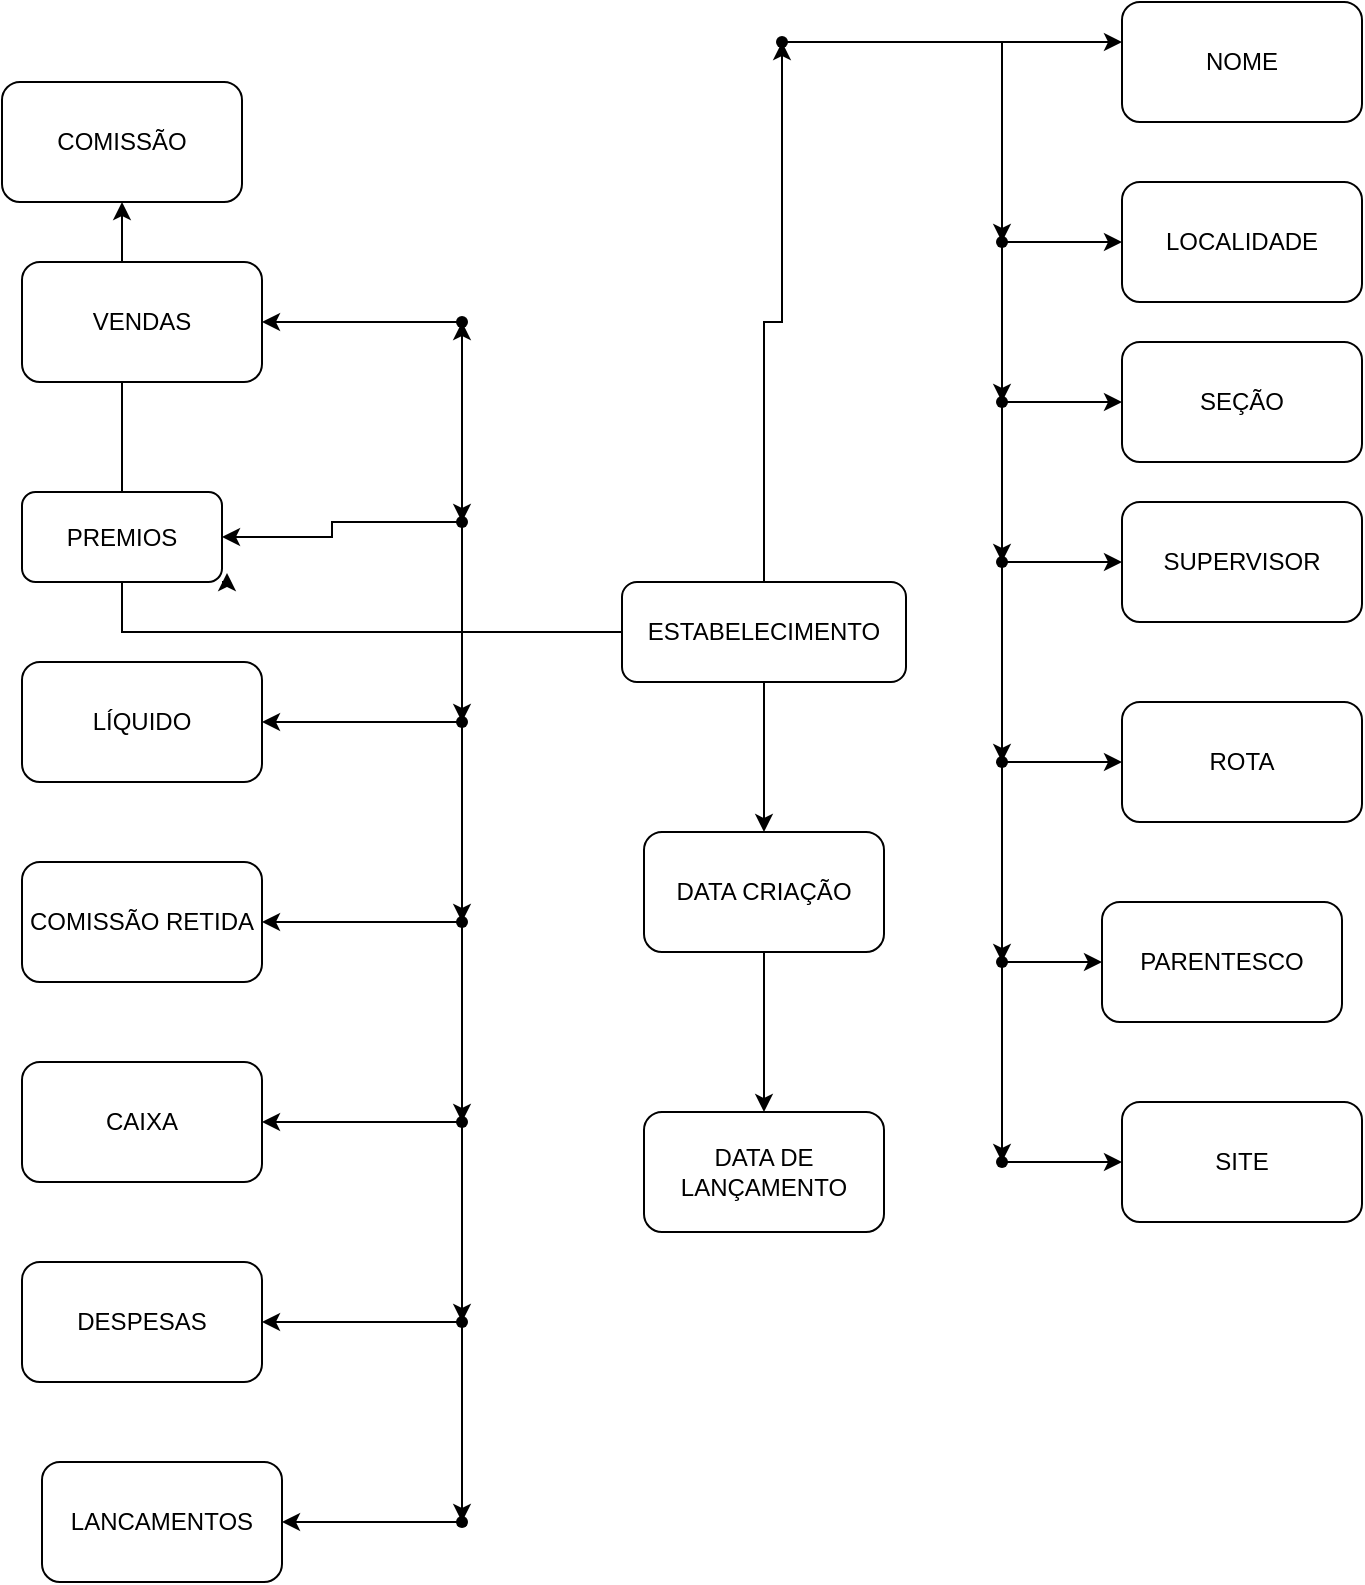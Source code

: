 <mxfile version="22.0.6" type="github">
  <diagram name="Page-1" id="33LelXMQsiBOT--Ejj8A">
    <mxGraphModel dx="2537" dy="908" grid="1" gridSize="10" guides="1" tooltips="1" connect="1" arrows="1" fold="1" page="1" pageScale="1" pageWidth="850" pageHeight="1100" math="0" shadow="0">
      <root>
        <mxCell id="0" />
        <mxCell id="1" parent="0" />
        <mxCell id="8jGEWtBU2MvVBGvPvaZF-19" value="" style="edgeStyle=orthogonalEdgeStyle;rounded=0;orthogonalLoop=1;jettySize=auto;html=1;" edge="1" parent="1" source="8jGEWtBU2MvVBGvPvaZF-1" target="8jGEWtBU2MvVBGvPvaZF-18">
          <mxGeometry relative="1" as="geometry" />
        </mxCell>
        <mxCell id="8jGEWtBU2MvVBGvPvaZF-47" value="" style="edgeStyle=orthogonalEdgeStyle;rounded=0;orthogonalLoop=1;jettySize=auto;html=1;" edge="1" parent="1" source="8jGEWtBU2MvVBGvPvaZF-1" target="8jGEWtBU2MvVBGvPvaZF-46">
          <mxGeometry relative="1" as="geometry" />
        </mxCell>
        <mxCell id="8jGEWtBU2MvVBGvPvaZF-88" value="" style="edgeStyle=orthogonalEdgeStyle;rounded=0;orthogonalLoop=1;jettySize=auto;html=1;" edge="1" parent="1" source="8jGEWtBU2MvVBGvPvaZF-1" target="8jGEWtBU2MvVBGvPvaZF-87">
          <mxGeometry relative="1" as="geometry" />
        </mxCell>
        <mxCell id="8jGEWtBU2MvVBGvPvaZF-90" value="" style="edgeStyle=orthogonalEdgeStyle;rounded=0;orthogonalLoop=1;jettySize=auto;html=1;" edge="1" parent="1" source="8jGEWtBU2MvVBGvPvaZF-1" target="8jGEWtBU2MvVBGvPvaZF-89">
          <mxGeometry relative="1" as="geometry" />
        </mxCell>
        <mxCell id="8jGEWtBU2MvVBGvPvaZF-1" value="ESTABELECIMENTO" style="rounded=1;whiteSpace=wrap;html=1;" vertex="1" parent="1">
          <mxGeometry x="200" y="320" width="142" height="50" as="geometry" />
        </mxCell>
        <mxCell id="8jGEWtBU2MvVBGvPvaZF-21" value="" style="edgeStyle=orthogonalEdgeStyle;rounded=0;orthogonalLoop=1;jettySize=auto;html=1;" edge="1" parent="1" source="8jGEWtBU2MvVBGvPvaZF-18" target="8jGEWtBU2MvVBGvPvaZF-20">
          <mxGeometry relative="1" as="geometry" />
        </mxCell>
        <mxCell id="8jGEWtBU2MvVBGvPvaZF-25" value="" style="edgeStyle=orthogonalEdgeStyle;rounded=0;orthogonalLoop=1;jettySize=auto;html=1;" edge="1" parent="1" source="8jGEWtBU2MvVBGvPvaZF-18" target="8jGEWtBU2MvVBGvPvaZF-24">
          <mxGeometry relative="1" as="geometry">
            <Array as="points">
              <mxPoint x="380" y="50" />
              <mxPoint x="380" y="50" />
            </Array>
          </mxGeometry>
        </mxCell>
        <mxCell id="8jGEWtBU2MvVBGvPvaZF-18" value="" style="shape=waypoint;sketch=0;size=6;pointerEvents=1;points=[];fillColor=default;resizable=0;rotatable=0;perimeter=centerPerimeter;snapToPoint=1;rounded=1;" vertex="1" parent="1">
          <mxGeometry x="270" y="40" width="20" height="20" as="geometry" />
        </mxCell>
        <mxCell id="8jGEWtBU2MvVBGvPvaZF-23" value="" style="edgeStyle=orthogonalEdgeStyle;rounded=0;orthogonalLoop=1;jettySize=auto;html=1;" edge="1" parent="1" source="8jGEWtBU2MvVBGvPvaZF-20" target="8jGEWtBU2MvVBGvPvaZF-22">
          <mxGeometry relative="1" as="geometry" />
        </mxCell>
        <mxCell id="8jGEWtBU2MvVBGvPvaZF-27" value="" style="edgeStyle=orthogonalEdgeStyle;rounded=0;orthogonalLoop=1;jettySize=auto;html=1;" edge="1" parent="1" source="8jGEWtBU2MvVBGvPvaZF-20" target="8jGEWtBU2MvVBGvPvaZF-26">
          <mxGeometry relative="1" as="geometry" />
        </mxCell>
        <mxCell id="8jGEWtBU2MvVBGvPvaZF-20" value="" style="shape=waypoint;sketch=0;size=6;pointerEvents=1;points=[];fillColor=default;resizable=0;rotatable=0;perimeter=centerPerimeter;snapToPoint=1;rounded=1;" vertex="1" parent="1">
          <mxGeometry x="380" y="140" width="20" height="20" as="geometry" />
        </mxCell>
        <mxCell id="8jGEWtBU2MvVBGvPvaZF-29" value="" style="edgeStyle=orthogonalEdgeStyle;rounded=0;orthogonalLoop=1;jettySize=auto;html=1;" edge="1" parent="1" source="8jGEWtBU2MvVBGvPvaZF-22" target="8jGEWtBU2MvVBGvPvaZF-28">
          <mxGeometry relative="1" as="geometry" />
        </mxCell>
        <mxCell id="8jGEWtBU2MvVBGvPvaZF-31" value="" style="edgeStyle=orthogonalEdgeStyle;rounded=0;orthogonalLoop=1;jettySize=auto;html=1;" edge="1" parent="1" source="8jGEWtBU2MvVBGvPvaZF-22" target="8jGEWtBU2MvVBGvPvaZF-30">
          <mxGeometry relative="1" as="geometry" />
        </mxCell>
        <mxCell id="8jGEWtBU2MvVBGvPvaZF-22" value="" style="shape=waypoint;sketch=0;size=6;pointerEvents=1;points=[];fillColor=default;resizable=0;rotatable=0;perimeter=centerPerimeter;snapToPoint=1;rounded=1;" vertex="1" parent="1">
          <mxGeometry x="380" y="220" width="20" height="20" as="geometry" />
        </mxCell>
        <mxCell id="8jGEWtBU2MvVBGvPvaZF-24" value="NOME" style="whiteSpace=wrap;html=1;sketch=0;rounded=1;" vertex="1" parent="1">
          <mxGeometry x="450" y="30" width="120" height="60" as="geometry" />
        </mxCell>
        <mxCell id="8jGEWtBU2MvVBGvPvaZF-26" value="LOCALIDADE" style="whiteSpace=wrap;html=1;sketch=0;rounded=1;" vertex="1" parent="1">
          <mxGeometry x="450" y="120" width="120" height="60" as="geometry" />
        </mxCell>
        <mxCell id="8jGEWtBU2MvVBGvPvaZF-28" value="SEÇÃO" style="whiteSpace=wrap;html=1;sketch=0;rounded=1;" vertex="1" parent="1">
          <mxGeometry x="450" y="200" width="120" height="60" as="geometry" />
        </mxCell>
        <mxCell id="8jGEWtBU2MvVBGvPvaZF-33" value="" style="edgeStyle=orthogonalEdgeStyle;rounded=0;orthogonalLoop=1;jettySize=auto;html=1;" edge="1" parent="1" source="8jGEWtBU2MvVBGvPvaZF-30" target="8jGEWtBU2MvVBGvPvaZF-32">
          <mxGeometry relative="1" as="geometry" />
        </mxCell>
        <mxCell id="8jGEWtBU2MvVBGvPvaZF-39" value="" style="edgeStyle=orthogonalEdgeStyle;rounded=0;orthogonalLoop=1;jettySize=auto;html=1;" edge="1" parent="1" source="8jGEWtBU2MvVBGvPvaZF-30" target="8jGEWtBU2MvVBGvPvaZF-38">
          <mxGeometry relative="1" as="geometry" />
        </mxCell>
        <mxCell id="8jGEWtBU2MvVBGvPvaZF-30" value="" style="shape=waypoint;sketch=0;size=6;pointerEvents=1;points=[];fillColor=default;resizable=0;rotatable=0;perimeter=centerPerimeter;snapToPoint=1;rounded=1;" vertex="1" parent="1">
          <mxGeometry x="380" y="300" width="20" height="20" as="geometry" />
        </mxCell>
        <mxCell id="8jGEWtBU2MvVBGvPvaZF-32" value="SUPERVISOR" style="whiteSpace=wrap;html=1;sketch=0;rounded=1;" vertex="1" parent="1">
          <mxGeometry x="450" y="280" width="120" height="60" as="geometry" />
        </mxCell>
        <mxCell id="8jGEWtBU2MvVBGvPvaZF-41" value="" style="edgeStyle=orthogonalEdgeStyle;rounded=0;orthogonalLoop=1;jettySize=auto;html=1;" edge="1" parent="1" source="8jGEWtBU2MvVBGvPvaZF-38" target="8jGEWtBU2MvVBGvPvaZF-40">
          <mxGeometry relative="1" as="geometry" />
        </mxCell>
        <mxCell id="8jGEWtBU2MvVBGvPvaZF-43" value="" style="edgeStyle=orthogonalEdgeStyle;rounded=0;orthogonalLoop=1;jettySize=auto;html=1;" edge="1" parent="1" source="8jGEWtBU2MvVBGvPvaZF-38" target="8jGEWtBU2MvVBGvPvaZF-42">
          <mxGeometry relative="1" as="geometry" />
        </mxCell>
        <mxCell id="8jGEWtBU2MvVBGvPvaZF-38" value="" style="shape=waypoint;sketch=0;size=6;pointerEvents=1;points=[];fillColor=default;resizable=0;rotatable=0;perimeter=centerPerimeter;snapToPoint=1;rounded=1;" vertex="1" parent="1">
          <mxGeometry x="380" y="400" width="20" height="20" as="geometry" />
        </mxCell>
        <mxCell id="8jGEWtBU2MvVBGvPvaZF-45" value="" style="edgeStyle=orthogonalEdgeStyle;rounded=0;orthogonalLoop=1;jettySize=auto;html=1;" edge="1" parent="1" source="8jGEWtBU2MvVBGvPvaZF-40" target="8jGEWtBU2MvVBGvPvaZF-44">
          <mxGeometry relative="1" as="geometry" />
        </mxCell>
        <mxCell id="8jGEWtBU2MvVBGvPvaZF-84" value="" style="edgeStyle=orthogonalEdgeStyle;rounded=0;orthogonalLoop=1;jettySize=auto;html=1;" edge="1" parent="1" source="8jGEWtBU2MvVBGvPvaZF-40" target="8jGEWtBU2MvVBGvPvaZF-83">
          <mxGeometry relative="1" as="geometry" />
        </mxCell>
        <mxCell id="8jGEWtBU2MvVBGvPvaZF-40" value="" style="shape=waypoint;sketch=0;size=6;pointerEvents=1;points=[];fillColor=default;resizable=0;rotatable=0;perimeter=centerPerimeter;snapToPoint=1;rounded=1;" vertex="1" parent="1">
          <mxGeometry x="380" y="500" width="20" height="20" as="geometry" />
        </mxCell>
        <mxCell id="8jGEWtBU2MvVBGvPvaZF-42" value="ROTA" style="whiteSpace=wrap;html=1;sketch=0;rounded=1;" vertex="1" parent="1">
          <mxGeometry x="450" y="380" width="120" height="60" as="geometry" />
        </mxCell>
        <mxCell id="8jGEWtBU2MvVBGvPvaZF-44" value="PARENTESCO" style="whiteSpace=wrap;html=1;sketch=0;rounded=1;" vertex="1" parent="1">
          <mxGeometry x="440" y="480" width="120" height="60" as="geometry" />
        </mxCell>
        <mxCell id="8jGEWtBU2MvVBGvPvaZF-49" value="" style="edgeStyle=orthogonalEdgeStyle;rounded=0;orthogonalLoop=1;jettySize=auto;html=1;" edge="1" parent="1" source="8jGEWtBU2MvVBGvPvaZF-46" target="8jGEWtBU2MvVBGvPvaZF-48">
          <mxGeometry relative="1" as="geometry" />
        </mxCell>
        <mxCell id="8jGEWtBU2MvVBGvPvaZF-51" value="" style="edgeStyle=orthogonalEdgeStyle;rounded=0;orthogonalLoop=1;jettySize=auto;html=1;" edge="1" parent="1" source="8jGEWtBU2MvVBGvPvaZF-46" target="8jGEWtBU2MvVBGvPvaZF-50">
          <mxGeometry relative="1" as="geometry" />
        </mxCell>
        <mxCell id="8jGEWtBU2MvVBGvPvaZF-46" value="" style="shape=waypoint;sketch=0;size=6;pointerEvents=1;points=[];fillColor=default;resizable=0;rotatable=0;perimeter=centerPerimeter;snapToPoint=1;rounded=1;" vertex="1" parent="1">
          <mxGeometry x="110" y="180" width="20" height="20" as="geometry" />
        </mxCell>
        <mxCell id="8jGEWtBU2MvVBGvPvaZF-48" value="VENDAS" style="whiteSpace=wrap;html=1;sketch=0;rounded=1;" vertex="1" parent="1">
          <mxGeometry x="-100" y="160" width="120" height="60" as="geometry" />
        </mxCell>
        <mxCell id="8jGEWtBU2MvVBGvPvaZF-53" value="" style="edgeStyle=orthogonalEdgeStyle;rounded=0;orthogonalLoop=1;jettySize=auto;html=1;" edge="1" parent="1" source="8jGEWtBU2MvVBGvPvaZF-50" target="8jGEWtBU2MvVBGvPvaZF-52">
          <mxGeometry relative="1" as="geometry" />
        </mxCell>
        <mxCell id="8jGEWtBU2MvVBGvPvaZF-59" value="" style="edgeStyle=orthogonalEdgeStyle;rounded=0;orthogonalLoop=1;jettySize=auto;html=1;" edge="1" parent="1" source="8jGEWtBU2MvVBGvPvaZF-50" target="8jGEWtBU2MvVBGvPvaZF-58">
          <mxGeometry relative="1" as="geometry" />
        </mxCell>
        <mxCell id="8jGEWtBU2MvVBGvPvaZF-50" value="" style="shape=waypoint;sketch=0;size=6;pointerEvents=1;points=[];fillColor=default;resizable=0;rotatable=0;perimeter=centerPerimeter;snapToPoint=1;rounded=1;" vertex="1" parent="1">
          <mxGeometry x="110" y="280" width="20" height="20" as="geometry" />
        </mxCell>
        <mxCell id="8jGEWtBU2MvVBGvPvaZF-55" value="" style="edgeStyle=orthogonalEdgeStyle;rounded=0;orthogonalLoop=1;jettySize=auto;html=1;" edge="1" parent="1" source="8jGEWtBU2MvVBGvPvaZF-52" target="8jGEWtBU2MvVBGvPvaZF-54">
          <mxGeometry relative="1" as="geometry" />
        </mxCell>
        <mxCell id="8jGEWtBU2MvVBGvPvaZF-64" value="" style="edgeStyle=orthogonalEdgeStyle;rounded=0;orthogonalLoop=1;jettySize=auto;html=1;" edge="1" parent="1" source="8jGEWtBU2MvVBGvPvaZF-52" target="8jGEWtBU2MvVBGvPvaZF-63">
          <mxGeometry relative="1" as="geometry" />
        </mxCell>
        <mxCell id="8jGEWtBU2MvVBGvPvaZF-52" value="" style="shape=waypoint;sketch=0;size=6;pointerEvents=1;points=[];fillColor=default;resizable=0;rotatable=0;perimeter=centerPerimeter;snapToPoint=1;rounded=1;" vertex="1" parent="1">
          <mxGeometry x="110" y="380" width="20" height="20" as="geometry" />
        </mxCell>
        <mxCell id="8jGEWtBU2MvVBGvPvaZF-57" value="" style="edgeStyle=orthogonalEdgeStyle;rounded=0;orthogonalLoop=1;jettySize=auto;html=1;" edge="1" parent="1" source="8jGEWtBU2MvVBGvPvaZF-54" target="8jGEWtBU2MvVBGvPvaZF-56">
          <mxGeometry relative="1" as="geometry" />
        </mxCell>
        <mxCell id="8jGEWtBU2MvVBGvPvaZF-66" value="" style="edgeStyle=orthogonalEdgeStyle;rounded=0;orthogonalLoop=1;jettySize=auto;html=1;" edge="1" parent="1" source="8jGEWtBU2MvVBGvPvaZF-54" target="8jGEWtBU2MvVBGvPvaZF-65">
          <mxGeometry relative="1" as="geometry" />
        </mxCell>
        <mxCell id="8jGEWtBU2MvVBGvPvaZF-54" value="" style="shape=waypoint;sketch=0;size=6;pointerEvents=1;points=[];fillColor=default;resizable=0;rotatable=0;perimeter=centerPerimeter;snapToPoint=1;rounded=1;" vertex="1" parent="1">
          <mxGeometry x="110" y="480" width="20" height="20" as="geometry" />
        </mxCell>
        <mxCell id="8jGEWtBU2MvVBGvPvaZF-68" value="" style="edgeStyle=orthogonalEdgeStyle;rounded=0;orthogonalLoop=1;jettySize=auto;html=1;" edge="1" parent="1" source="8jGEWtBU2MvVBGvPvaZF-56" target="8jGEWtBU2MvVBGvPvaZF-67">
          <mxGeometry relative="1" as="geometry" />
        </mxCell>
        <mxCell id="8jGEWtBU2MvVBGvPvaZF-70" value="" style="edgeStyle=orthogonalEdgeStyle;rounded=0;orthogonalLoop=1;jettySize=auto;html=1;" edge="1" parent="1" source="8jGEWtBU2MvVBGvPvaZF-56" target="8jGEWtBU2MvVBGvPvaZF-69">
          <mxGeometry relative="1" as="geometry" />
        </mxCell>
        <mxCell id="8jGEWtBU2MvVBGvPvaZF-56" value="" style="shape=waypoint;sketch=0;size=6;pointerEvents=1;points=[];fillColor=default;resizable=0;rotatable=0;perimeter=centerPerimeter;snapToPoint=1;rounded=1;" vertex="1" parent="1">
          <mxGeometry x="110" y="580" width="20" height="20" as="geometry" />
        </mxCell>
        <mxCell id="8jGEWtBU2MvVBGvPvaZF-58" value="PREMIOS" style="whiteSpace=wrap;html=1;sketch=0;rounded=1;" vertex="1" parent="1">
          <mxGeometry x="-100" y="275" width="100" height="45" as="geometry" />
        </mxCell>
        <mxCell id="8jGEWtBU2MvVBGvPvaZF-60" style="edgeStyle=orthogonalEdgeStyle;rounded=0;orthogonalLoop=1;jettySize=auto;html=1;exitX=1;exitY=1;exitDx=0;exitDy=0;entryX=1.025;entryY=0.9;entryDx=0;entryDy=0;entryPerimeter=0;" edge="1" parent="1" source="8jGEWtBU2MvVBGvPvaZF-58" target="8jGEWtBU2MvVBGvPvaZF-58">
          <mxGeometry relative="1" as="geometry" />
        </mxCell>
        <mxCell id="8jGEWtBU2MvVBGvPvaZF-63" value="LÍQUIDO" style="whiteSpace=wrap;html=1;sketch=0;rounded=1;" vertex="1" parent="1">
          <mxGeometry x="-100" y="360" width="120" height="60" as="geometry" />
        </mxCell>
        <mxCell id="8jGEWtBU2MvVBGvPvaZF-65" value="COMISSÃO RETIDA" style="whiteSpace=wrap;html=1;sketch=0;rounded=1;" vertex="1" parent="1">
          <mxGeometry x="-100" y="460" width="120" height="60" as="geometry" />
        </mxCell>
        <mxCell id="8jGEWtBU2MvVBGvPvaZF-67" value="CAIXA" style="whiteSpace=wrap;html=1;sketch=0;rounded=1;" vertex="1" parent="1">
          <mxGeometry x="-100" y="560" width="120" height="60" as="geometry" />
        </mxCell>
        <mxCell id="8jGEWtBU2MvVBGvPvaZF-72" value="" style="edgeStyle=orthogonalEdgeStyle;rounded=0;orthogonalLoop=1;jettySize=auto;html=1;" edge="1" parent="1" source="8jGEWtBU2MvVBGvPvaZF-69" target="8jGEWtBU2MvVBGvPvaZF-71">
          <mxGeometry relative="1" as="geometry" />
        </mxCell>
        <mxCell id="8jGEWtBU2MvVBGvPvaZF-76" value="" style="edgeStyle=orthogonalEdgeStyle;rounded=0;orthogonalLoop=1;jettySize=auto;html=1;" edge="1" parent="1" source="8jGEWtBU2MvVBGvPvaZF-69" target="8jGEWtBU2MvVBGvPvaZF-75">
          <mxGeometry relative="1" as="geometry" />
        </mxCell>
        <mxCell id="8jGEWtBU2MvVBGvPvaZF-69" value="" style="shape=waypoint;sketch=0;size=6;pointerEvents=1;points=[];fillColor=default;resizable=0;rotatable=0;perimeter=centerPerimeter;snapToPoint=1;rounded=1;" vertex="1" parent="1">
          <mxGeometry x="110" y="680" width="20" height="20" as="geometry" />
        </mxCell>
        <mxCell id="8jGEWtBU2MvVBGvPvaZF-71" value="DESPESAS" style="whiteSpace=wrap;html=1;sketch=0;rounded=1;" vertex="1" parent="1">
          <mxGeometry x="-100" y="660" width="120" height="60" as="geometry" />
        </mxCell>
        <mxCell id="8jGEWtBU2MvVBGvPvaZF-78" value="" style="edgeStyle=orthogonalEdgeStyle;rounded=0;orthogonalLoop=1;jettySize=auto;html=1;" edge="1" parent="1" source="8jGEWtBU2MvVBGvPvaZF-75" target="8jGEWtBU2MvVBGvPvaZF-77">
          <mxGeometry relative="1" as="geometry" />
        </mxCell>
        <mxCell id="8jGEWtBU2MvVBGvPvaZF-75" value="" style="shape=waypoint;sketch=0;size=6;pointerEvents=1;points=[];fillColor=default;resizable=0;rotatable=0;perimeter=centerPerimeter;snapToPoint=1;rounded=1;" vertex="1" parent="1">
          <mxGeometry x="110" y="780" width="20" height="20" as="geometry" />
        </mxCell>
        <mxCell id="8jGEWtBU2MvVBGvPvaZF-77" value="LANCAMENTOS" style="whiteSpace=wrap;html=1;sketch=0;rounded=1;" vertex="1" parent="1">
          <mxGeometry x="-90" y="760" width="120" height="60" as="geometry" />
        </mxCell>
        <mxCell id="8jGEWtBU2MvVBGvPvaZF-86" value="" style="edgeStyle=orthogonalEdgeStyle;rounded=0;orthogonalLoop=1;jettySize=auto;html=1;" edge="1" parent="1" source="8jGEWtBU2MvVBGvPvaZF-83" target="8jGEWtBU2MvVBGvPvaZF-85">
          <mxGeometry relative="1" as="geometry" />
        </mxCell>
        <mxCell id="8jGEWtBU2MvVBGvPvaZF-83" value="" style="shape=waypoint;sketch=0;size=6;pointerEvents=1;points=[];fillColor=default;resizable=0;rotatable=0;perimeter=centerPerimeter;snapToPoint=1;rounded=1;" vertex="1" parent="1">
          <mxGeometry x="380" y="600" width="20" height="20" as="geometry" />
        </mxCell>
        <mxCell id="8jGEWtBU2MvVBGvPvaZF-85" value="SITE" style="whiteSpace=wrap;html=1;sketch=0;rounded=1;" vertex="1" parent="1">
          <mxGeometry x="450" y="580" width="120" height="60" as="geometry" />
        </mxCell>
        <mxCell id="8jGEWtBU2MvVBGvPvaZF-87" value="COMISSÃO" style="whiteSpace=wrap;html=1;rounded=1;" vertex="1" parent="1">
          <mxGeometry x="-110" y="70" width="120" height="60" as="geometry" />
        </mxCell>
        <mxCell id="8jGEWtBU2MvVBGvPvaZF-92" value="" style="edgeStyle=orthogonalEdgeStyle;rounded=0;orthogonalLoop=1;jettySize=auto;html=1;" edge="1" parent="1" source="8jGEWtBU2MvVBGvPvaZF-89" target="8jGEWtBU2MvVBGvPvaZF-91">
          <mxGeometry relative="1" as="geometry" />
        </mxCell>
        <mxCell id="8jGEWtBU2MvVBGvPvaZF-89" value="DATA CRIAÇÃO" style="whiteSpace=wrap;html=1;rounded=1;" vertex="1" parent="1">
          <mxGeometry x="211" y="445" width="120" height="60" as="geometry" />
        </mxCell>
        <mxCell id="8jGEWtBU2MvVBGvPvaZF-91" value="DATA DE LANÇAMENTO" style="whiteSpace=wrap;html=1;rounded=1;" vertex="1" parent="1">
          <mxGeometry x="211" y="585" width="120" height="60" as="geometry" />
        </mxCell>
      </root>
    </mxGraphModel>
  </diagram>
</mxfile>
